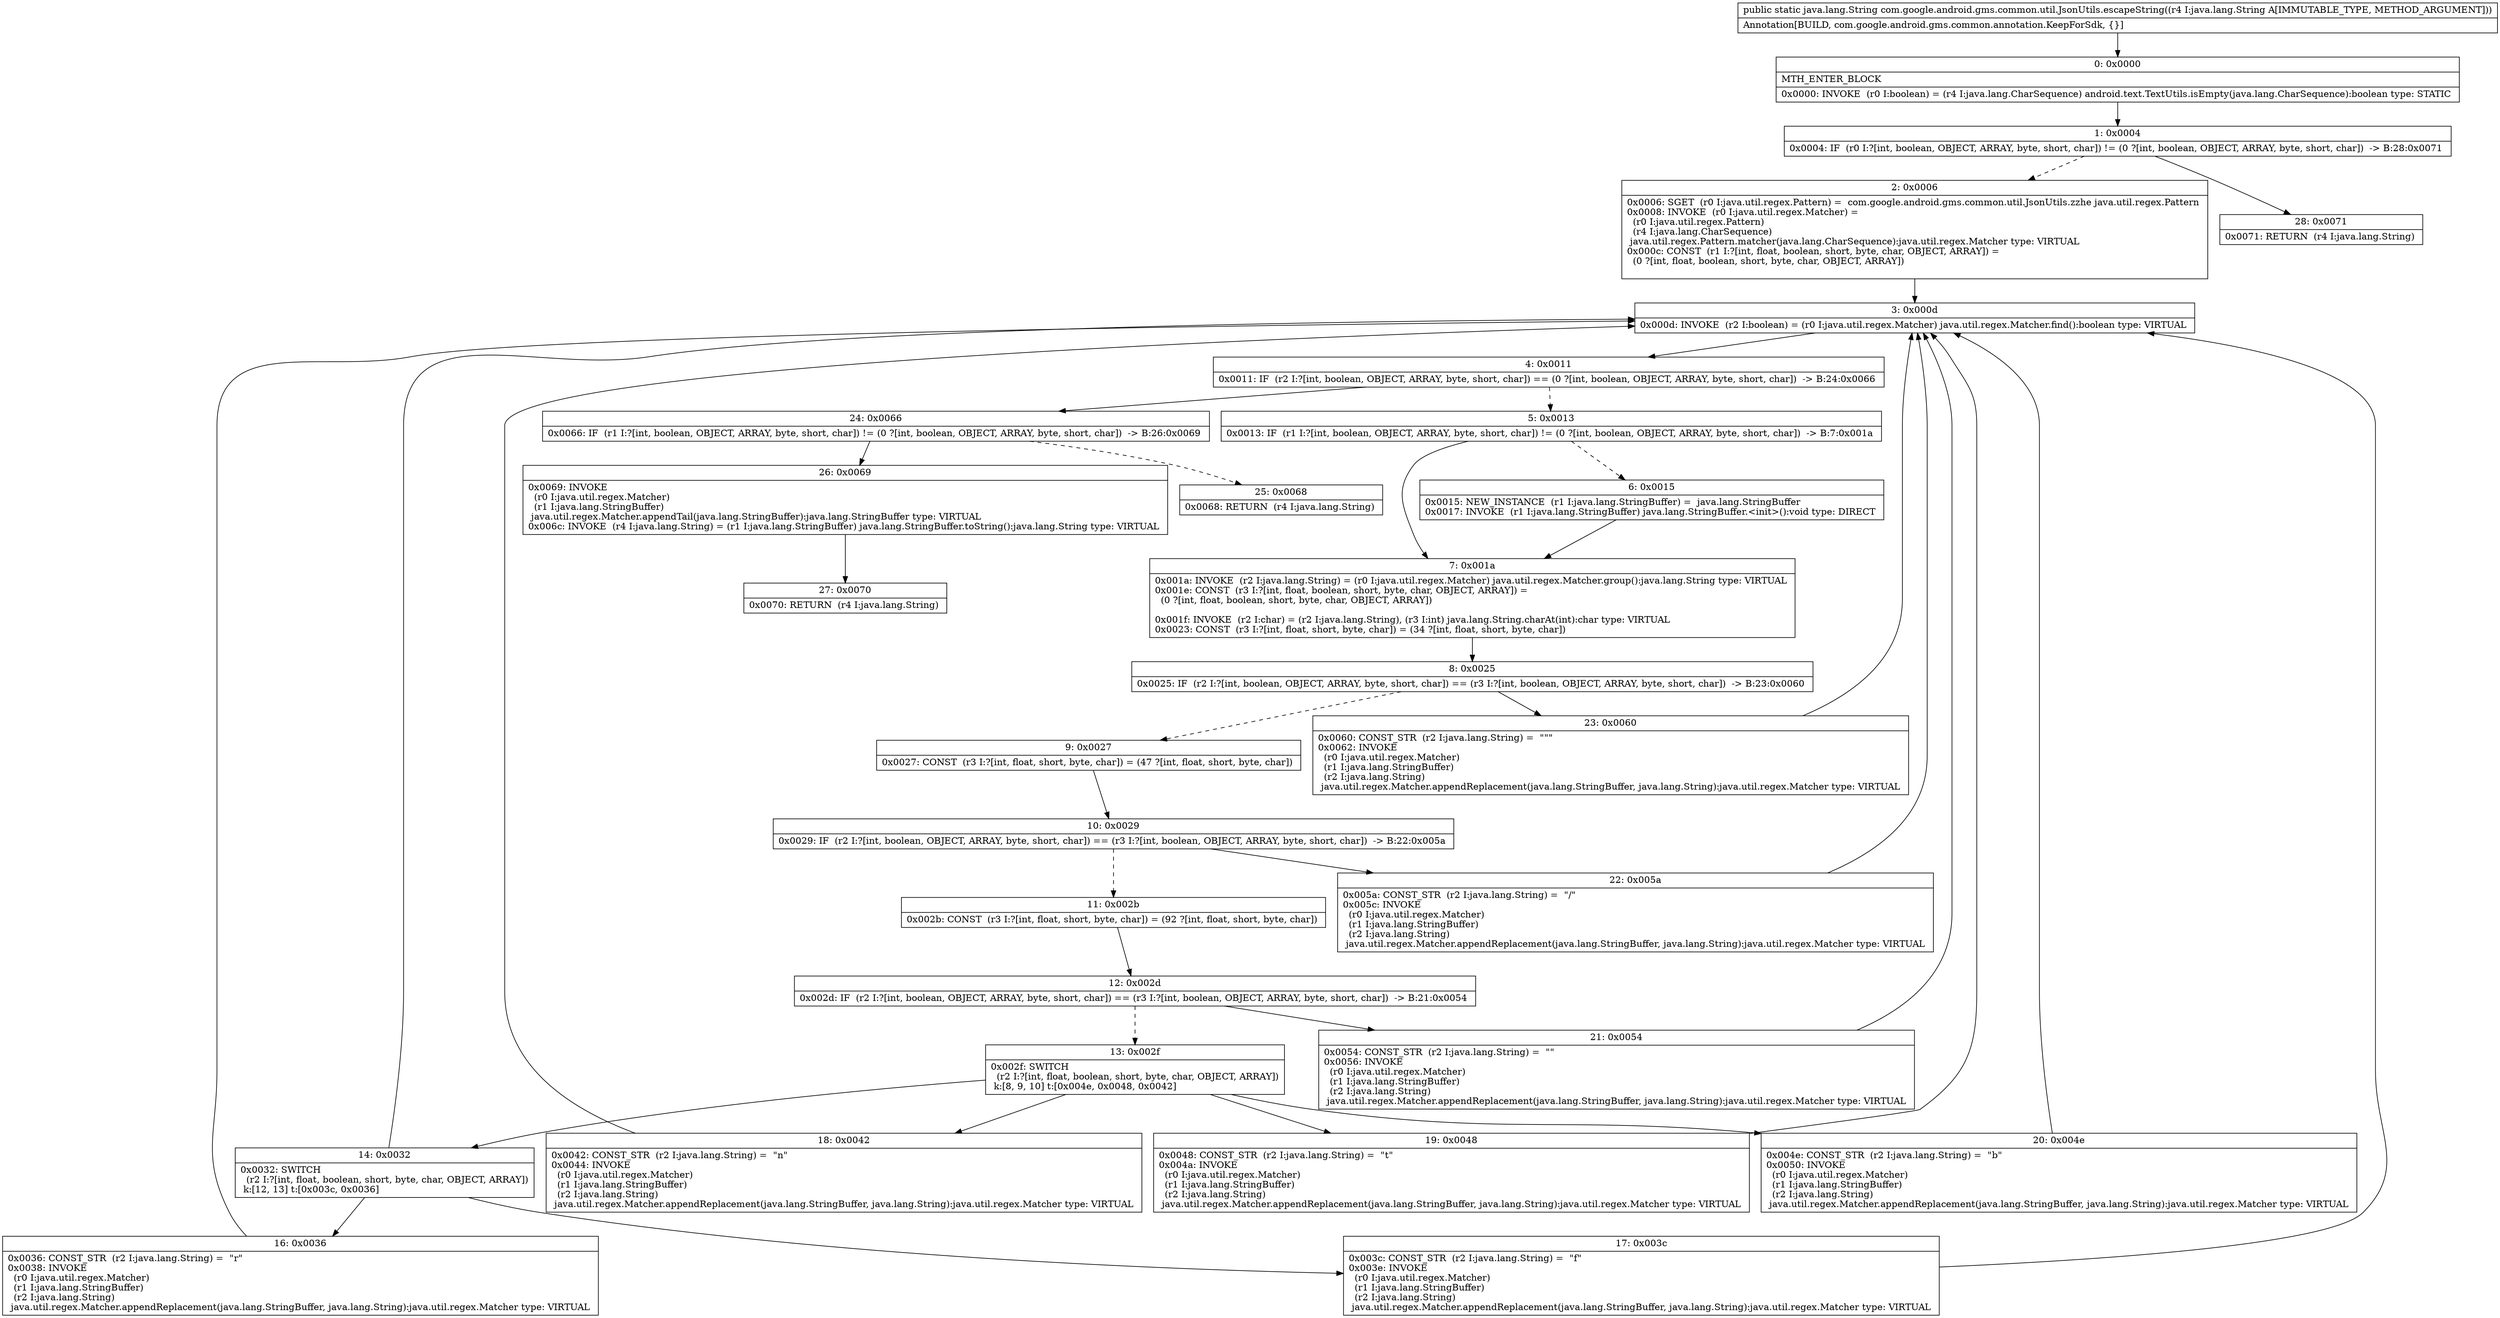 digraph "CFG forcom.google.android.gms.common.util.JsonUtils.escapeString(Ljava\/lang\/String;)Ljava\/lang\/String;" {
Node_0 [shape=record,label="{0\:\ 0x0000|MTH_ENTER_BLOCK\l|0x0000: INVOKE  (r0 I:boolean) = (r4 I:java.lang.CharSequence) android.text.TextUtils.isEmpty(java.lang.CharSequence):boolean type: STATIC \l}"];
Node_1 [shape=record,label="{1\:\ 0x0004|0x0004: IF  (r0 I:?[int, boolean, OBJECT, ARRAY, byte, short, char]) != (0 ?[int, boolean, OBJECT, ARRAY, byte, short, char])  \-\> B:28:0x0071 \l}"];
Node_2 [shape=record,label="{2\:\ 0x0006|0x0006: SGET  (r0 I:java.util.regex.Pattern) =  com.google.android.gms.common.util.JsonUtils.zzhe java.util.regex.Pattern \l0x0008: INVOKE  (r0 I:java.util.regex.Matcher) = \l  (r0 I:java.util.regex.Pattern)\l  (r4 I:java.lang.CharSequence)\l java.util.regex.Pattern.matcher(java.lang.CharSequence):java.util.regex.Matcher type: VIRTUAL \l0x000c: CONST  (r1 I:?[int, float, boolean, short, byte, char, OBJECT, ARRAY]) = \l  (0 ?[int, float, boolean, short, byte, char, OBJECT, ARRAY])\l \l}"];
Node_3 [shape=record,label="{3\:\ 0x000d|0x000d: INVOKE  (r2 I:boolean) = (r0 I:java.util.regex.Matcher) java.util.regex.Matcher.find():boolean type: VIRTUAL \l}"];
Node_4 [shape=record,label="{4\:\ 0x0011|0x0011: IF  (r2 I:?[int, boolean, OBJECT, ARRAY, byte, short, char]) == (0 ?[int, boolean, OBJECT, ARRAY, byte, short, char])  \-\> B:24:0x0066 \l}"];
Node_5 [shape=record,label="{5\:\ 0x0013|0x0013: IF  (r1 I:?[int, boolean, OBJECT, ARRAY, byte, short, char]) != (0 ?[int, boolean, OBJECT, ARRAY, byte, short, char])  \-\> B:7:0x001a \l}"];
Node_6 [shape=record,label="{6\:\ 0x0015|0x0015: NEW_INSTANCE  (r1 I:java.lang.StringBuffer) =  java.lang.StringBuffer \l0x0017: INVOKE  (r1 I:java.lang.StringBuffer) java.lang.StringBuffer.\<init\>():void type: DIRECT \l}"];
Node_7 [shape=record,label="{7\:\ 0x001a|0x001a: INVOKE  (r2 I:java.lang.String) = (r0 I:java.util.regex.Matcher) java.util.regex.Matcher.group():java.lang.String type: VIRTUAL \l0x001e: CONST  (r3 I:?[int, float, boolean, short, byte, char, OBJECT, ARRAY]) = \l  (0 ?[int, float, boolean, short, byte, char, OBJECT, ARRAY])\l \l0x001f: INVOKE  (r2 I:char) = (r2 I:java.lang.String), (r3 I:int) java.lang.String.charAt(int):char type: VIRTUAL \l0x0023: CONST  (r3 I:?[int, float, short, byte, char]) = (34 ?[int, float, short, byte, char]) \l}"];
Node_8 [shape=record,label="{8\:\ 0x0025|0x0025: IF  (r2 I:?[int, boolean, OBJECT, ARRAY, byte, short, char]) == (r3 I:?[int, boolean, OBJECT, ARRAY, byte, short, char])  \-\> B:23:0x0060 \l}"];
Node_9 [shape=record,label="{9\:\ 0x0027|0x0027: CONST  (r3 I:?[int, float, short, byte, char]) = (47 ?[int, float, short, byte, char]) \l}"];
Node_10 [shape=record,label="{10\:\ 0x0029|0x0029: IF  (r2 I:?[int, boolean, OBJECT, ARRAY, byte, short, char]) == (r3 I:?[int, boolean, OBJECT, ARRAY, byte, short, char])  \-\> B:22:0x005a \l}"];
Node_11 [shape=record,label="{11\:\ 0x002b|0x002b: CONST  (r3 I:?[int, float, short, byte, char]) = (92 ?[int, float, short, byte, char]) \l}"];
Node_12 [shape=record,label="{12\:\ 0x002d|0x002d: IF  (r2 I:?[int, boolean, OBJECT, ARRAY, byte, short, char]) == (r3 I:?[int, boolean, OBJECT, ARRAY, byte, short, char])  \-\> B:21:0x0054 \l}"];
Node_13 [shape=record,label="{13\:\ 0x002f|0x002f: SWITCH  \l  (r2 I:?[int, float, boolean, short, byte, char, OBJECT, ARRAY])\l k:[8, 9, 10] t:[0x004e, 0x0048, 0x0042] \l}"];
Node_14 [shape=record,label="{14\:\ 0x0032|0x0032: SWITCH  \l  (r2 I:?[int, float, boolean, short, byte, char, OBJECT, ARRAY])\l k:[12, 13] t:[0x003c, 0x0036] \l}"];
Node_16 [shape=record,label="{16\:\ 0x0036|0x0036: CONST_STR  (r2 I:java.lang.String) =  \"r\" \l0x0038: INVOKE  \l  (r0 I:java.util.regex.Matcher)\l  (r1 I:java.lang.StringBuffer)\l  (r2 I:java.lang.String)\l java.util.regex.Matcher.appendReplacement(java.lang.StringBuffer, java.lang.String):java.util.regex.Matcher type: VIRTUAL \l}"];
Node_17 [shape=record,label="{17\:\ 0x003c|0x003c: CONST_STR  (r2 I:java.lang.String) =  \"f\" \l0x003e: INVOKE  \l  (r0 I:java.util.regex.Matcher)\l  (r1 I:java.lang.StringBuffer)\l  (r2 I:java.lang.String)\l java.util.regex.Matcher.appendReplacement(java.lang.StringBuffer, java.lang.String):java.util.regex.Matcher type: VIRTUAL \l}"];
Node_18 [shape=record,label="{18\:\ 0x0042|0x0042: CONST_STR  (r2 I:java.lang.String) =  \"n\" \l0x0044: INVOKE  \l  (r0 I:java.util.regex.Matcher)\l  (r1 I:java.lang.StringBuffer)\l  (r2 I:java.lang.String)\l java.util.regex.Matcher.appendReplacement(java.lang.StringBuffer, java.lang.String):java.util.regex.Matcher type: VIRTUAL \l}"];
Node_19 [shape=record,label="{19\:\ 0x0048|0x0048: CONST_STR  (r2 I:java.lang.String) =  \"t\" \l0x004a: INVOKE  \l  (r0 I:java.util.regex.Matcher)\l  (r1 I:java.lang.StringBuffer)\l  (r2 I:java.lang.String)\l java.util.regex.Matcher.appendReplacement(java.lang.StringBuffer, java.lang.String):java.util.regex.Matcher type: VIRTUAL \l}"];
Node_20 [shape=record,label="{20\:\ 0x004e|0x004e: CONST_STR  (r2 I:java.lang.String) =  \"b\" \l0x0050: INVOKE  \l  (r0 I:java.util.regex.Matcher)\l  (r1 I:java.lang.StringBuffer)\l  (r2 I:java.lang.String)\l java.util.regex.Matcher.appendReplacement(java.lang.StringBuffer, java.lang.String):java.util.regex.Matcher type: VIRTUAL \l}"];
Node_21 [shape=record,label="{21\:\ 0x0054|0x0054: CONST_STR  (r2 I:java.lang.String) =  \"\" \l0x0056: INVOKE  \l  (r0 I:java.util.regex.Matcher)\l  (r1 I:java.lang.StringBuffer)\l  (r2 I:java.lang.String)\l java.util.regex.Matcher.appendReplacement(java.lang.StringBuffer, java.lang.String):java.util.regex.Matcher type: VIRTUAL \l}"];
Node_22 [shape=record,label="{22\:\ 0x005a|0x005a: CONST_STR  (r2 I:java.lang.String) =  \"\/\" \l0x005c: INVOKE  \l  (r0 I:java.util.regex.Matcher)\l  (r1 I:java.lang.StringBuffer)\l  (r2 I:java.lang.String)\l java.util.regex.Matcher.appendReplacement(java.lang.StringBuffer, java.lang.String):java.util.regex.Matcher type: VIRTUAL \l}"];
Node_23 [shape=record,label="{23\:\ 0x0060|0x0060: CONST_STR  (r2 I:java.lang.String) =  \"\"\" \l0x0062: INVOKE  \l  (r0 I:java.util.regex.Matcher)\l  (r1 I:java.lang.StringBuffer)\l  (r2 I:java.lang.String)\l java.util.regex.Matcher.appendReplacement(java.lang.StringBuffer, java.lang.String):java.util.regex.Matcher type: VIRTUAL \l}"];
Node_24 [shape=record,label="{24\:\ 0x0066|0x0066: IF  (r1 I:?[int, boolean, OBJECT, ARRAY, byte, short, char]) != (0 ?[int, boolean, OBJECT, ARRAY, byte, short, char])  \-\> B:26:0x0069 \l}"];
Node_25 [shape=record,label="{25\:\ 0x0068|0x0068: RETURN  (r4 I:java.lang.String) \l}"];
Node_26 [shape=record,label="{26\:\ 0x0069|0x0069: INVOKE  \l  (r0 I:java.util.regex.Matcher)\l  (r1 I:java.lang.StringBuffer)\l java.util.regex.Matcher.appendTail(java.lang.StringBuffer):java.lang.StringBuffer type: VIRTUAL \l0x006c: INVOKE  (r4 I:java.lang.String) = (r1 I:java.lang.StringBuffer) java.lang.StringBuffer.toString():java.lang.String type: VIRTUAL \l}"];
Node_27 [shape=record,label="{27\:\ 0x0070|0x0070: RETURN  (r4 I:java.lang.String) \l}"];
Node_28 [shape=record,label="{28\:\ 0x0071|0x0071: RETURN  (r4 I:java.lang.String) \l}"];
MethodNode[shape=record,label="{public static java.lang.String com.google.android.gms.common.util.JsonUtils.escapeString((r4 I:java.lang.String A[IMMUTABLE_TYPE, METHOD_ARGUMENT]))  | Annotation[BUILD, com.google.android.gms.common.annotation.KeepForSdk, \{\}]\l}"];
MethodNode -> Node_0;
Node_0 -> Node_1;
Node_1 -> Node_2[style=dashed];
Node_1 -> Node_28;
Node_2 -> Node_3;
Node_3 -> Node_4;
Node_4 -> Node_5[style=dashed];
Node_4 -> Node_24;
Node_5 -> Node_6[style=dashed];
Node_5 -> Node_7;
Node_6 -> Node_7;
Node_7 -> Node_8;
Node_8 -> Node_9[style=dashed];
Node_8 -> Node_23;
Node_9 -> Node_10;
Node_10 -> Node_11[style=dashed];
Node_10 -> Node_22;
Node_11 -> Node_12;
Node_12 -> Node_13[style=dashed];
Node_12 -> Node_21;
Node_13 -> Node_14;
Node_13 -> Node_18;
Node_13 -> Node_19;
Node_13 -> Node_20;
Node_14 -> Node_16;
Node_14 -> Node_17;
Node_14 -> Node_3;
Node_16 -> Node_3;
Node_17 -> Node_3;
Node_18 -> Node_3;
Node_19 -> Node_3;
Node_20 -> Node_3;
Node_21 -> Node_3;
Node_22 -> Node_3;
Node_23 -> Node_3;
Node_24 -> Node_25[style=dashed];
Node_24 -> Node_26;
Node_26 -> Node_27;
}


